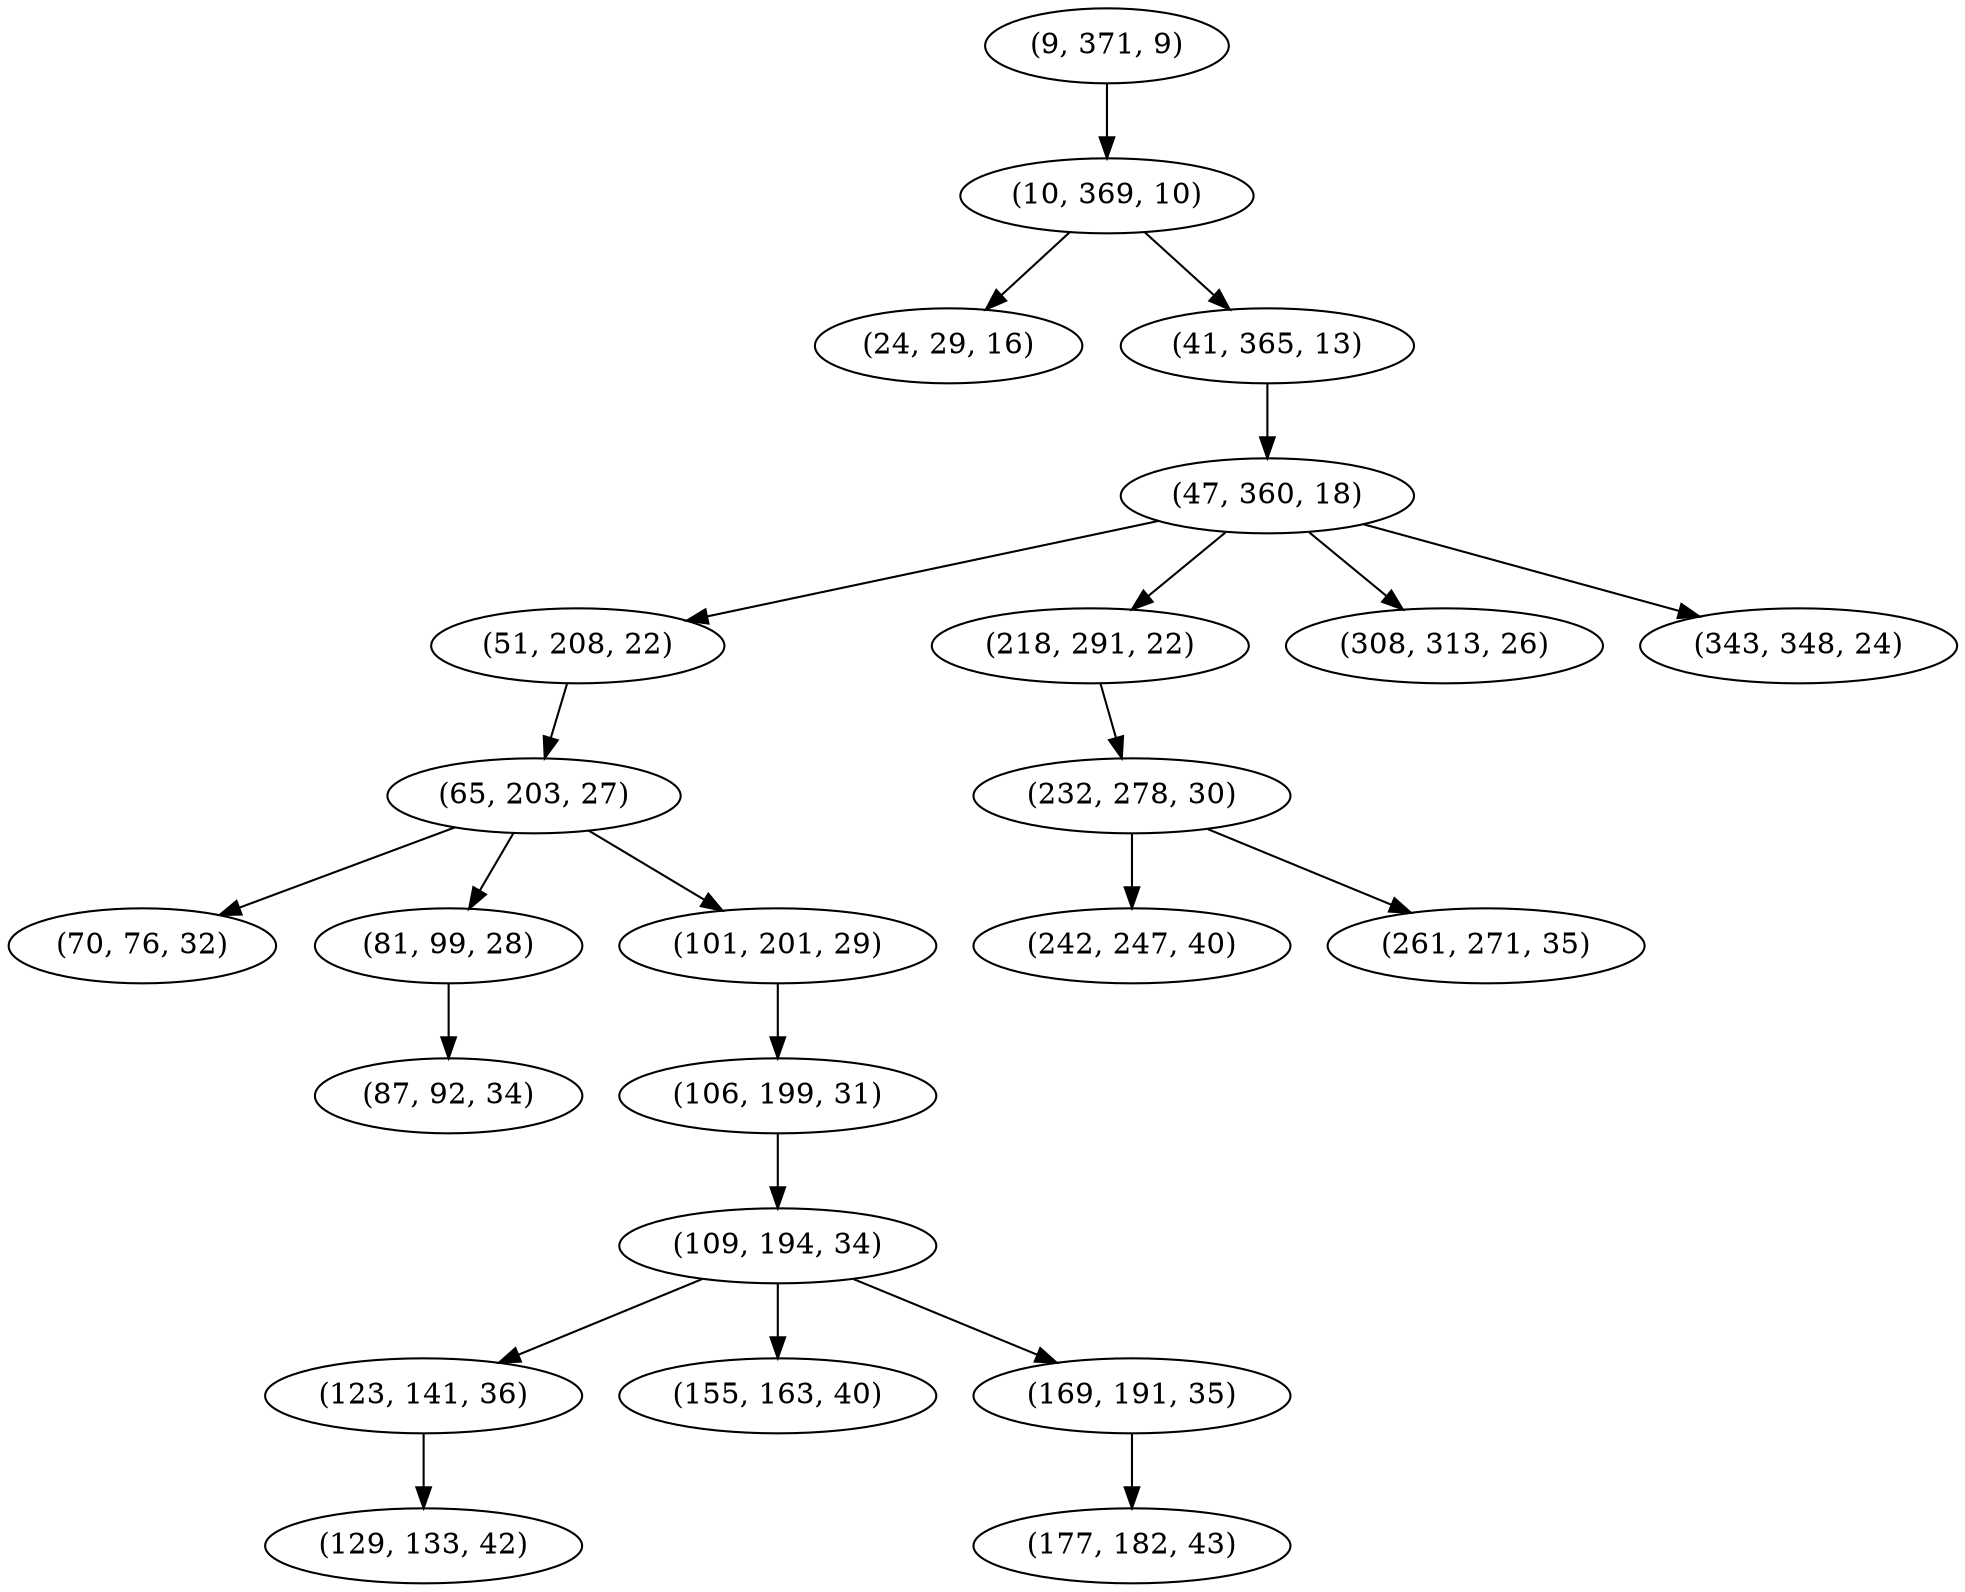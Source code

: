 digraph tree {
    "(9, 371, 9)";
    "(10, 369, 10)";
    "(24, 29, 16)";
    "(41, 365, 13)";
    "(47, 360, 18)";
    "(51, 208, 22)";
    "(65, 203, 27)";
    "(70, 76, 32)";
    "(81, 99, 28)";
    "(87, 92, 34)";
    "(101, 201, 29)";
    "(106, 199, 31)";
    "(109, 194, 34)";
    "(123, 141, 36)";
    "(129, 133, 42)";
    "(155, 163, 40)";
    "(169, 191, 35)";
    "(177, 182, 43)";
    "(218, 291, 22)";
    "(232, 278, 30)";
    "(242, 247, 40)";
    "(261, 271, 35)";
    "(308, 313, 26)";
    "(343, 348, 24)";
    "(9, 371, 9)" -> "(10, 369, 10)";
    "(10, 369, 10)" -> "(24, 29, 16)";
    "(10, 369, 10)" -> "(41, 365, 13)";
    "(41, 365, 13)" -> "(47, 360, 18)";
    "(47, 360, 18)" -> "(51, 208, 22)";
    "(47, 360, 18)" -> "(218, 291, 22)";
    "(47, 360, 18)" -> "(308, 313, 26)";
    "(47, 360, 18)" -> "(343, 348, 24)";
    "(51, 208, 22)" -> "(65, 203, 27)";
    "(65, 203, 27)" -> "(70, 76, 32)";
    "(65, 203, 27)" -> "(81, 99, 28)";
    "(65, 203, 27)" -> "(101, 201, 29)";
    "(81, 99, 28)" -> "(87, 92, 34)";
    "(101, 201, 29)" -> "(106, 199, 31)";
    "(106, 199, 31)" -> "(109, 194, 34)";
    "(109, 194, 34)" -> "(123, 141, 36)";
    "(109, 194, 34)" -> "(155, 163, 40)";
    "(109, 194, 34)" -> "(169, 191, 35)";
    "(123, 141, 36)" -> "(129, 133, 42)";
    "(169, 191, 35)" -> "(177, 182, 43)";
    "(218, 291, 22)" -> "(232, 278, 30)";
    "(232, 278, 30)" -> "(242, 247, 40)";
    "(232, 278, 30)" -> "(261, 271, 35)";
}
